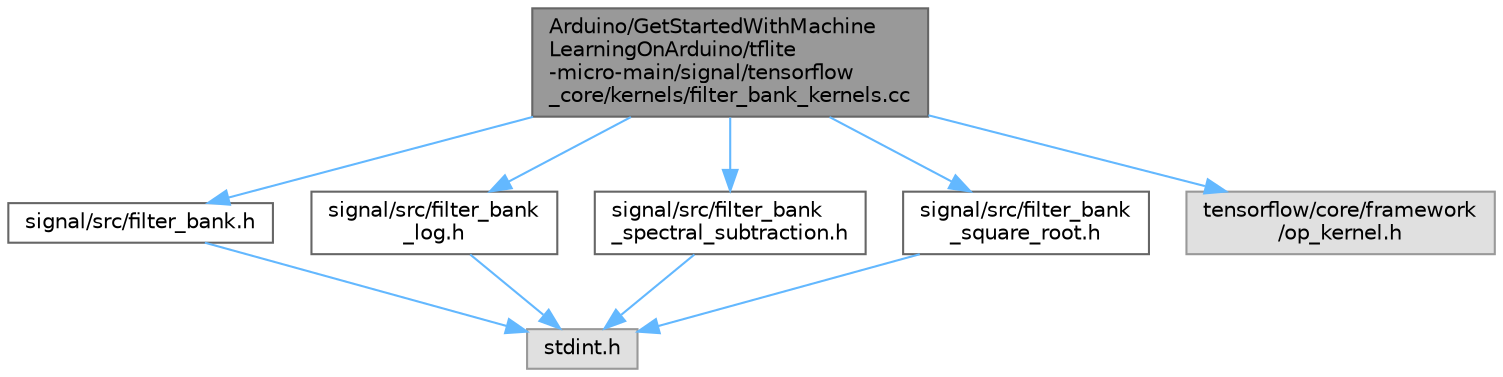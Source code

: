 digraph "Arduino/GetStartedWithMachineLearningOnArduino/tflite-micro-main/signal/tensorflow_core/kernels/filter_bank_kernels.cc"
{
 // LATEX_PDF_SIZE
  bgcolor="transparent";
  edge [fontname=Helvetica,fontsize=10,labelfontname=Helvetica,labelfontsize=10];
  node [fontname=Helvetica,fontsize=10,shape=box,height=0.2,width=0.4];
  Node1 [id="Node000001",label="Arduino/GetStartedWithMachine\lLearningOnArduino/tflite\l-micro-main/signal/tensorflow\l_core/kernels/filter_bank_kernels.cc",height=0.2,width=0.4,color="gray40", fillcolor="grey60", style="filled", fontcolor="black",tooltip=" "];
  Node1 -> Node2 [id="edge10_Node000001_Node000002",color="steelblue1",style="solid",tooltip=" "];
  Node2 [id="Node000002",label="signal/src/filter_bank.h",height=0.2,width=0.4,color="grey40", fillcolor="white", style="filled",URL="$filter__bank_8h.html",tooltip=" "];
  Node2 -> Node3 [id="edge11_Node000002_Node000003",color="steelblue1",style="solid",tooltip=" "];
  Node3 [id="Node000003",label="stdint.h",height=0.2,width=0.4,color="grey60", fillcolor="#E0E0E0", style="filled",tooltip=" "];
  Node1 -> Node4 [id="edge12_Node000001_Node000004",color="steelblue1",style="solid",tooltip=" "];
  Node4 [id="Node000004",label="signal/src/filter_bank\l_log.h",height=0.2,width=0.4,color="grey40", fillcolor="white", style="filled",URL="$filter__bank__log_8h.html",tooltip=" "];
  Node4 -> Node3 [id="edge13_Node000004_Node000003",color="steelblue1",style="solid",tooltip=" "];
  Node1 -> Node5 [id="edge14_Node000001_Node000005",color="steelblue1",style="solid",tooltip=" "];
  Node5 [id="Node000005",label="signal/src/filter_bank\l_spectral_subtraction.h",height=0.2,width=0.4,color="grey40", fillcolor="white", style="filled",URL="$filter__bank__spectral__subtraction_8h.html",tooltip=" "];
  Node5 -> Node3 [id="edge15_Node000005_Node000003",color="steelblue1",style="solid",tooltip=" "];
  Node1 -> Node6 [id="edge16_Node000001_Node000006",color="steelblue1",style="solid",tooltip=" "];
  Node6 [id="Node000006",label="signal/src/filter_bank\l_square_root.h",height=0.2,width=0.4,color="grey40", fillcolor="white", style="filled",URL="$src_2filter__bank__square__root_8h.html",tooltip=" "];
  Node6 -> Node3 [id="edge17_Node000006_Node000003",color="steelblue1",style="solid",tooltip=" "];
  Node1 -> Node7 [id="edge18_Node000001_Node000007",color="steelblue1",style="solid",tooltip=" "];
  Node7 [id="Node000007",label="tensorflow/core/framework\l/op_kernel.h",height=0.2,width=0.4,color="grey60", fillcolor="#E0E0E0", style="filled",tooltip=" "];
}

